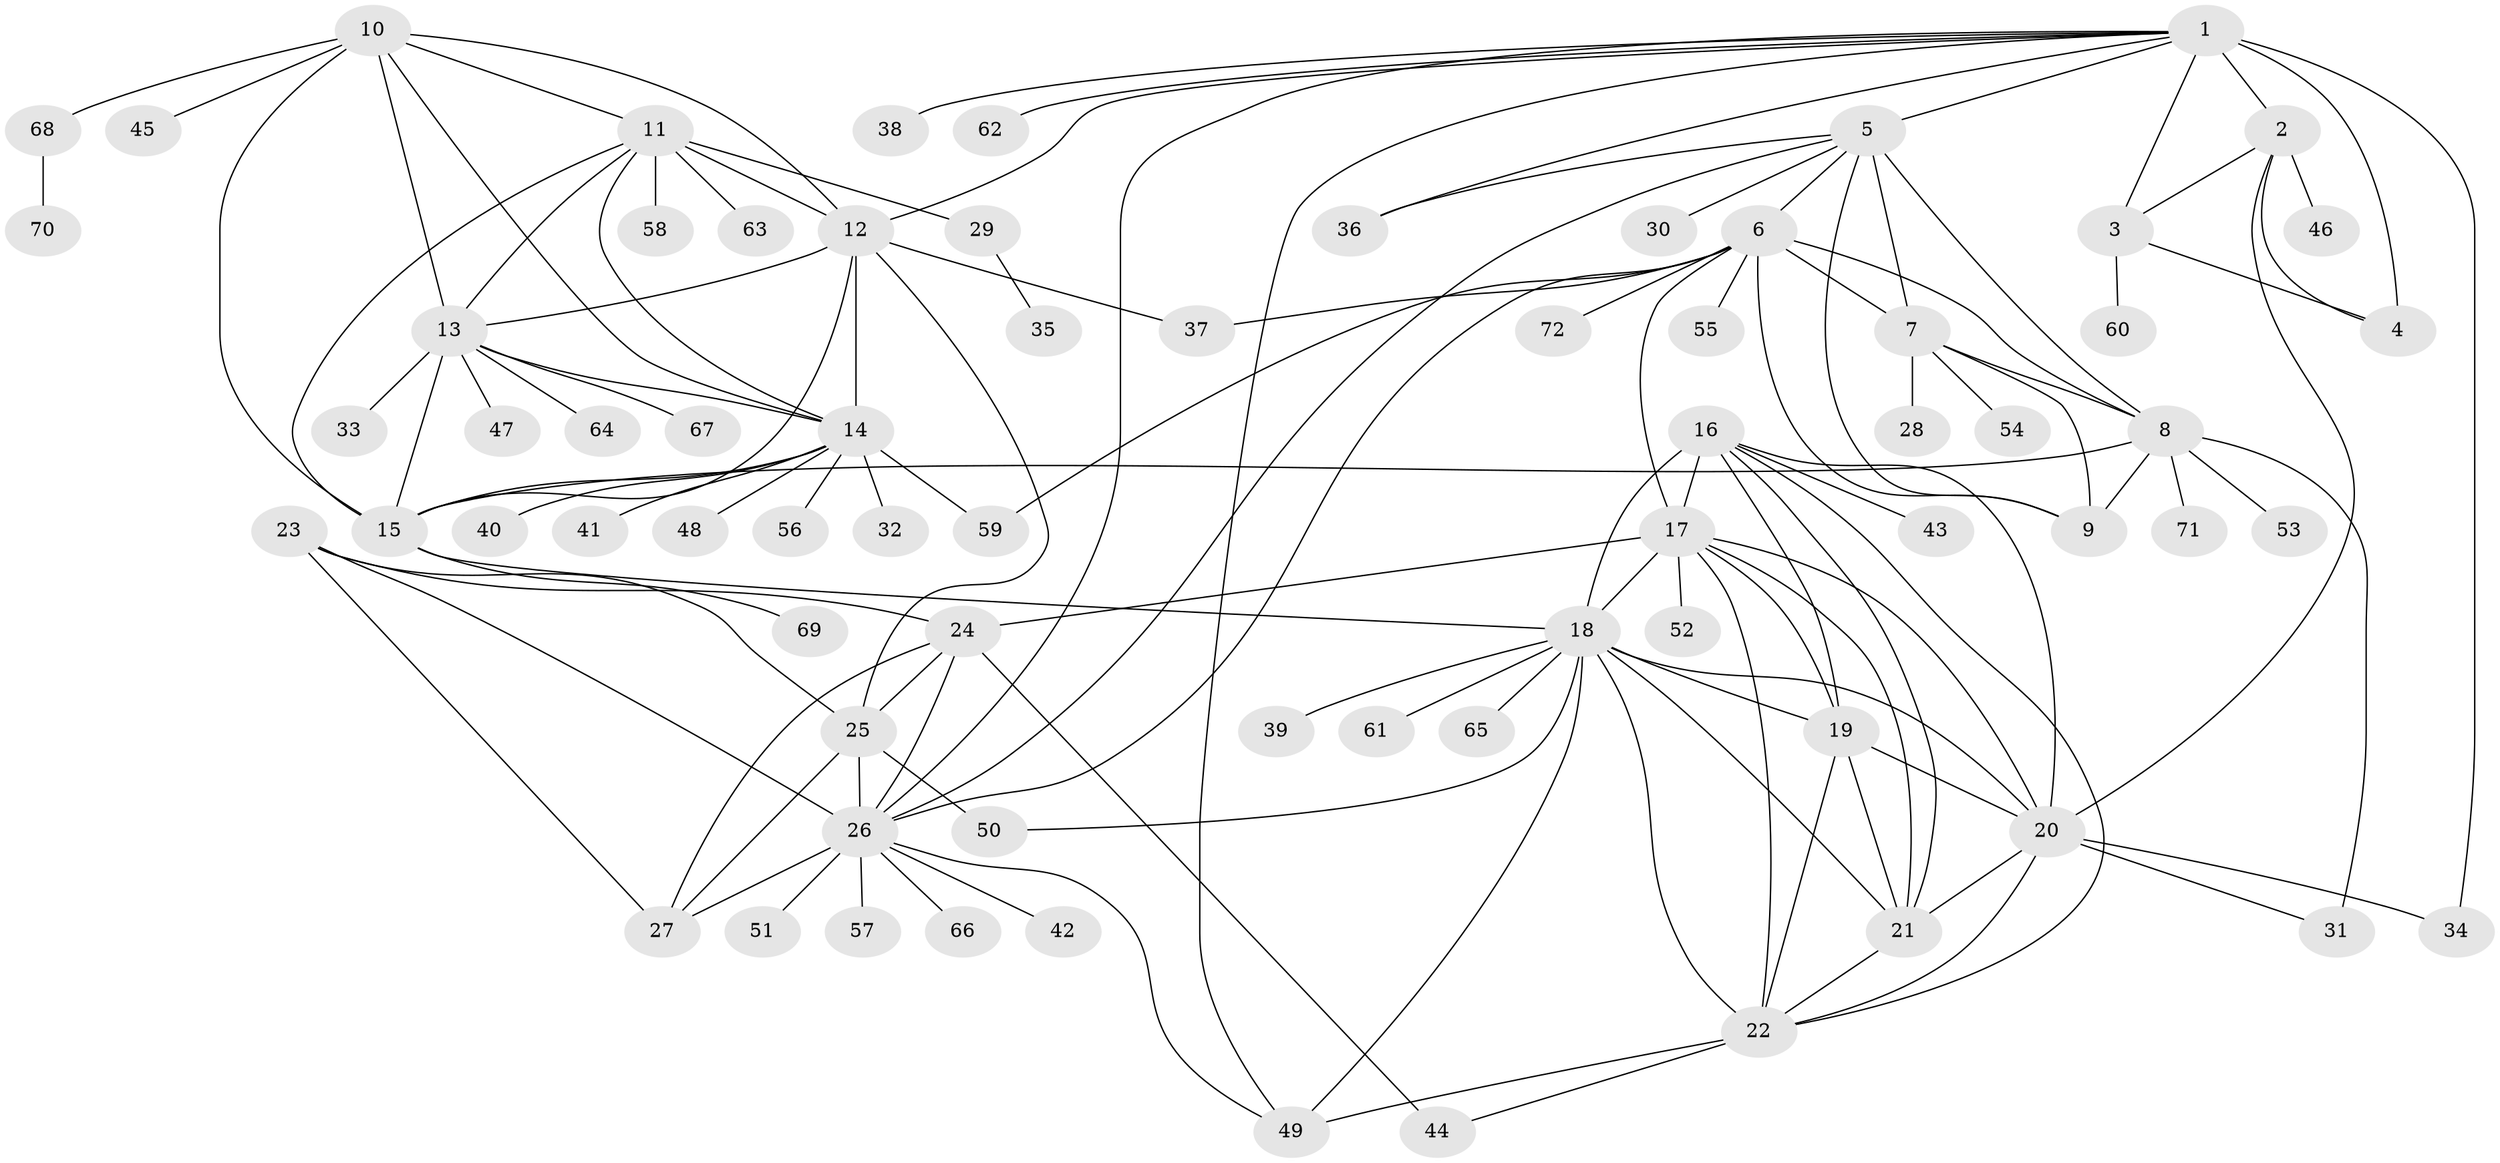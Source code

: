 // original degree distribution, {8: 0.027972027972027972, 11: 0.027972027972027972, 15: 0.006993006993006993, 7: 0.03496503496503497, 9: 0.06293706293706294, 6: 0.02097902097902098, 13: 0.027972027972027972, 10: 0.03496503496503497, 1: 0.5524475524475524, 3: 0.013986013986013986, 2: 0.18181818181818182, 4: 0.006993006993006993}
// Generated by graph-tools (version 1.1) at 2025/52/03/04/25 22:52:37]
// undirected, 72 vertices, 128 edges
graph export_dot {
  node [color=gray90,style=filled];
  1;
  2;
  3;
  4;
  5;
  6;
  7;
  8;
  9;
  10;
  11;
  12;
  13;
  14;
  15;
  16;
  17;
  18;
  19;
  20;
  21;
  22;
  23;
  24;
  25;
  26;
  27;
  28;
  29;
  30;
  31;
  32;
  33;
  34;
  35;
  36;
  37;
  38;
  39;
  40;
  41;
  42;
  43;
  44;
  45;
  46;
  47;
  48;
  49;
  50;
  51;
  52;
  53;
  54;
  55;
  56;
  57;
  58;
  59;
  60;
  61;
  62;
  63;
  64;
  65;
  66;
  67;
  68;
  69;
  70;
  71;
  72;
  1 -- 2 [weight=4.0];
  1 -- 3 [weight=4.0];
  1 -- 4 [weight=6.0];
  1 -- 5 [weight=1.0];
  1 -- 12 [weight=1.0];
  1 -- 26 [weight=1.0];
  1 -- 34 [weight=1.0];
  1 -- 36 [weight=1.0];
  1 -- 38 [weight=1.0];
  1 -- 49 [weight=1.0];
  1 -- 62 [weight=1.0];
  2 -- 3 [weight=1.0];
  2 -- 4 [weight=1.0];
  2 -- 20 [weight=1.0];
  2 -- 46 [weight=7.0];
  3 -- 4 [weight=1.0];
  3 -- 60 [weight=1.0];
  5 -- 6 [weight=1.0];
  5 -- 7 [weight=3.0];
  5 -- 8 [weight=1.0];
  5 -- 9 [weight=1.0];
  5 -- 26 [weight=1.0];
  5 -- 30 [weight=1.0];
  5 -- 36 [weight=1.0];
  6 -- 7 [weight=3.0];
  6 -- 8 [weight=1.0];
  6 -- 9 [weight=1.0];
  6 -- 17 [weight=1.0];
  6 -- 26 [weight=1.0];
  6 -- 37 [weight=1.0];
  6 -- 55 [weight=1.0];
  6 -- 59 [weight=1.0];
  6 -- 72 [weight=1.0];
  7 -- 8 [weight=3.0];
  7 -- 9 [weight=3.0];
  7 -- 28 [weight=3.0];
  7 -- 54 [weight=3.0];
  8 -- 9 [weight=1.0];
  8 -- 15 [weight=1.0];
  8 -- 31 [weight=1.0];
  8 -- 53 [weight=1.0];
  8 -- 71 [weight=1.0];
  10 -- 11 [weight=1.0];
  10 -- 12 [weight=2.0];
  10 -- 13 [weight=1.0];
  10 -- 14 [weight=1.0];
  10 -- 15 [weight=1.0];
  10 -- 45 [weight=1.0];
  10 -- 68 [weight=1.0];
  11 -- 12 [weight=2.0];
  11 -- 13 [weight=1.0];
  11 -- 14 [weight=1.0];
  11 -- 15 [weight=1.0];
  11 -- 29 [weight=1.0];
  11 -- 58 [weight=1.0];
  11 -- 63 [weight=1.0];
  12 -- 13 [weight=2.0];
  12 -- 14 [weight=2.0];
  12 -- 15 [weight=2.0];
  12 -- 25 [weight=1.0];
  12 -- 37 [weight=1.0];
  13 -- 14 [weight=1.0];
  13 -- 15 [weight=1.0];
  13 -- 33 [weight=1.0];
  13 -- 47 [weight=1.0];
  13 -- 64 [weight=1.0];
  13 -- 67 [weight=1.0];
  14 -- 15 [weight=1.0];
  14 -- 32 [weight=1.0];
  14 -- 40 [weight=1.0];
  14 -- 41 [weight=1.0];
  14 -- 48 [weight=1.0];
  14 -- 56 [weight=1.0];
  14 -- 59 [weight=1.0];
  15 -- 18 [weight=1.0];
  15 -- 69 [weight=1.0];
  16 -- 17 [weight=1.0];
  16 -- 18 [weight=1.0];
  16 -- 19 [weight=1.0];
  16 -- 20 [weight=1.0];
  16 -- 21 [weight=1.0];
  16 -- 22 [weight=1.0];
  16 -- 43 [weight=3.0];
  17 -- 18 [weight=1.0];
  17 -- 19 [weight=1.0];
  17 -- 20 [weight=1.0];
  17 -- 21 [weight=1.0];
  17 -- 22 [weight=1.0];
  17 -- 24 [weight=1.0];
  17 -- 52 [weight=1.0];
  18 -- 19 [weight=1.0];
  18 -- 20 [weight=1.0];
  18 -- 21 [weight=1.0];
  18 -- 22 [weight=1.0];
  18 -- 39 [weight=1.0];
  18 -- 49 [weight=1.0];
  18 -- 50 [weight=1.0];
  18 -- 61 [weight=1.0];
  18 -- 65 [weight=1.0];
  19 -- 20 [weight=3.0];
  19 -- 21 [weight=1.0];
  19 -- 22 [weight=1.0];
  20 -- 21 [weight=1.0];
  20 -- 22 [weight=1.0];
  20 -- 31 [weight=1.0];
  20 -- 34 [weight=1.0];
  21 -- 22 [weight=1.0];
  22 -- 44 [weight=1.0];
  22 -- 49 [weight=1.0];
  23 -- 24 [weight=1.0];
  23 -- 25 [weight=1.0];
  23 -- 26 [weight=3.0];
  23 -- 27 [weight=1.0];
  24 -- 25 [weight=1.0];
  24 -- 26 [weight=3.0];
  24 -- 27 [weight=1.0];
  24 -- 44 [weight=1.0];
  25 -- 26 [weight=3.0];
  25 -- 27 [weight=1.0];
  25 -- 50 [weight=1.0];
  26 -- 27 [weight=3.0];
  26 -- 42 [weight=1.0];
  26 -- 49 [weight=1.0];
  26 -- 51 [weight=1.0];
  26 -- 57 [weight=1.0];
  26 -- 66 [weight=1.0];
  29 -- 35 [weight=1.0];
  68 -- 70 [weight=1.0];
}
